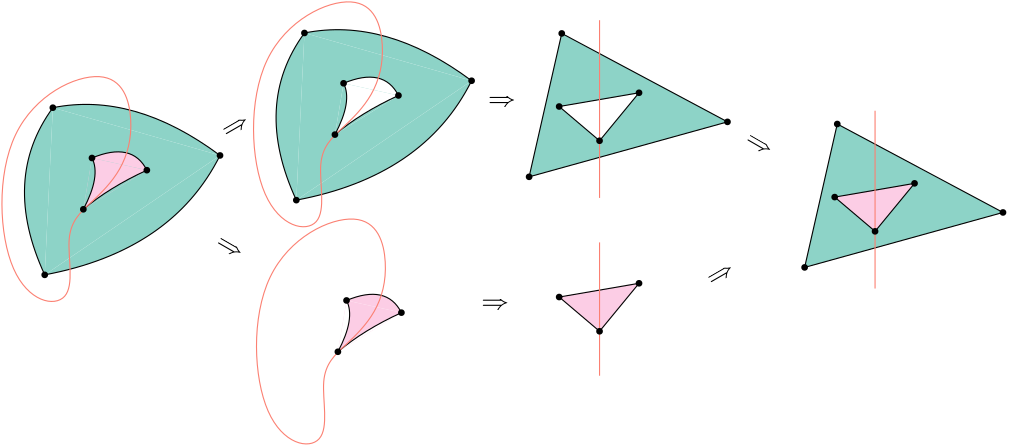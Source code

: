 <?xml version="1.0"?>
<!DOCTYPE ipe SYSTEM "ipe.dtd">
<ipe version="70206" creator="Ipe 7.2.7">
<info created="D:20180427152321" modified="D:20180427152321"/>
<ipestyle name="basic">
<symbol name="arrow/arc(spx)">
<path stroke="sym-stroke" fill="sym-stroke" pen="sym-pen">
0 0 m
-1 0.333 l
-1 -0.333 l
h
</path>
</symbol>
<symbol name="arrow/farc(spx)">
<path stroke="sym-stroke" fill="white" pen="sym-pen">
0 0 m
-1 0.333 l
-1 -0.333 l
h
</path>
</symbol>
<symbol name="arrow/ptarc(spx)">
<path stroke="sym-stroke" fill="sym-stroke" pen="sym-pen">
0 0 m
-1 0.333 l
-0.8 0 l
-1 -0.333 l
h
</path>
</symbol>
<symbol name="arrow/fptarc(spx)">
<path stroke="sym-stroke" fill="white" pen="sym-pen">
0 0 m
-1 0.333 l
-0.8 0 l
-1 -0.333 l
h
</path>
</symbol>
<symbol name="mark/circle(sx)" transformations="translations">
<path fill="sym-stroke">
0.6 0 0 0.6 0 0 e
0.4 0 0 0.4 0 0 e
</path>
</symbol>
<symbol name="mark/disk(sx)" transformations="translations">
<path fill="sym-stroke">
0.6 0 0 0.6 0 0 e
</path>
</symbol>
<symbol name="mark/fdisk(sfx)" transformations="translations">
<group>
<path fill="sym-fill">
0.5 0 0 0.5 0 0 e
</path>
<path fill="sym-stroke" fillrule="eofill">
0.6 0 0 0.6 0 0 e
0.4 0 0 0.4 0 0 e
</path>
</group>
</symbol>
<symbol name="mark/box(sx)" transformations="translations">
<path fill="sym-stroke" fillrule="eofill">
-0.6 -0.6 m
0.6 -0.6 l
0.6 0.6 l
-0.6 0.6 l
h
-0.4 -0.4 m
0.4 -0.4 l
0.4 0.4 l
-0.4 0.4 l
h
</path>
</symbol>
<symbol name="mark/square(sx)" transformations="translations">
<path fill="sym-stroke">
-0.6 -0.6 m
0.6 -0.6 l
0.6 0.6 l
-0.6 0.6 l
h
</path>
</symbol>
<symbol name="mark/fsquare(sfx)" transformations="translations">
<group>
<path fill="sym-fill">
-0.5 -0.5 m
0.5 -0.5 l
0.5 0.5 l
-0.5 0.5 l
h
</path>
<path fill="sym-stroke" fillrule="eofill">
-0.6 -0.6 m
0.6 -0.6 l
0.6 0.6 l
-0.6 0.6 l
h
-0.4 -0.4 m
0.4 -0.4 l
0.4 0.4 l
-0.4 0.4 l
h
</path>
</group>
</symbol>
<symbol name="mark/cross(sx)" transformations="translations">
<group>
<path fill="sym-stroke">
-0.43 -0.57 m
0.57 0.43 l
0.43 0.57 l
-0.57 -0.43 l
h
</path>
<path fill="sym-stroke">
-0.43 0.57 m
0.57 -0.43 l
0.43 -0.57 l
-0.57 0.43 l
h
</path>
</group>
</symbol>
<symbol name="arrow/fnormal(spx)">
<path stroke="sym-stroke" fill="white" pen="sym-pen">
0 0 m
-1 0.333 l
-1 -0.333 l
h
</path>
</symbol>
<symbol name="arrow/pointed(spx)">
<path stroke="sym-stroke" fill="sym-stroke" pen="sym-pen">
0 0 m
-1 0.333 l
-0.8 0 l
-1 -0.333 l
h
</path>
</symbol>
<symbol name="arrow/fpointed(spx)">
<path stroke="sym-stroke" fill="white" pen="sym-pen">
0 0 m
-1 0.333 l
-0.8 0 l
-1 -0.333 l
h
</path>
</symbol>
<symbol name="arrow/linear(spx)">
<path stroke="sym-stroke" pen="sym-pen">
-1 0.333 m
0 0 l
-1 -0.333 l
</path>
</symbol>
<symbol name="arrow/fdouble(spx)">
<path stroke="sym-stroke" fill="white" pen="sym-pen">
0 0 m
-1 0.333 l
-1 -0.333 l
h
-1 0 m
-2 0.333 l
-2 -0.333 l
h
</path>
</symbol>
<symbol name="arrow/double(spx)">
<path stroke="sym-stroke" fill="sym-stroke" pen="sym-pen">
0 0 m
-1 0.333 l
-1 -0.333 l
h
-1 0 m
-2 0.333 l
-2 -0.333 l
h
</path>
</symbol>
<pen name="heavier" value="0.8"/>
<pen name="fat" value="1.2"/>
<pen name="ultrafat" value="2"/>
<symbolsize name="large" value="5"/>
<symbolsize name="small" value="2"/>
<symbolsize name="tiny" value="1.1"/>
<arrowsize name="large" value="10"/>
<arrowsize name="small" value="5"/>
<arrowsize name="tiny" value="3"/>
<color name="red" value="1 0 0"/>
<color name="green" value="0 1 0"/>
<color name="blue" value="0 0 1"/>
<color name="yellow" value="1 1 0"/>
<color name="orange" value="1 0.647 0"/>
<color name="gold" value="1 0.843 0"/>
<color name="purple" value="0.627 0.125 0.941"/>
<color name="gray" value="0.745"/>
<color name="brown" value="0.647 0.165 0.165"/>
<color name="navy" value="0 0 0.502"/>
<color name="pink" value="1 0.753 0.796"/>
<color name="seagreen" value="0.18 0.545 0.341"/>
<color name="turquoise" value="0.251 0.878 0.816"/>
<color name="violet" value="0.933 0.51 0.933"/>
<color name="darkblue" value="0 0 0.545"/>
<color name="darkcyan" value="0 0.545 0.545"/>
<color name="darkgray" value="0.663"/>
<color name="darkgreen" value="0 0.392 0"/>
<color name="darkmagenta" value="0.545 0 0.545"/>
<color name="darkorange" value="1 0.549 0"/>
<color name="darkred" value="0.545 0 0"/>
<color name="lightblue" value="0.678 0.847 0.902"/>
<color name="lightcyan" value="0.878 1 1"/>
<color name="lightgray" value="0.827"/>
<color name="lightgreen" value="0.565 0.933 0.565"/>
<color name="lightyellow" value="1 1 0.878"/>
<dashstyle name="dashed" value="[4] 0"/>
<dashstyle name="dotted" value="[1 3] 0"/>
<dashstyle name="dash dotted" value="[4 2 1 2] 0"/>
<dashstyle name="dash dot dotted" value="[4 2 1 2 1 2] 0"/>
<textsize name="large" value="\large"/>
<textsize name="Large" value="\Large"/>
<textsize name="LARGE" value="\LARGE"/>
<textsize name="huge" value="\huge"/>
<textsize name="Huge" value="\Huge"/>
<textsize name="small" value="\small"/>
<textsize name="footnote" value="\footnotesize"/>
<textsize name="tiny" value="\tiny"/>
<textstyle name="center" begin="\begin{center}" end="\end{center}"/>
<textstyle name="itemize" begin="\begin{itemize}" end="\end{itemize}"/>
<textstyle name="item" begin="\begin{itemize}\item{}" end="\end{itemize}"/>
<gridsize name="4 pts" value="4"/>
<gridsize name="8 pts (~3 mm)" value="8"/>
<gridsize name="16 pts (~6 mm)" value="16"/>
<gridsize name="32 pts (~12 mm)" value="32"/>
<gridsize name="10 pts (~3.5 mm)" value="10"/>
<gridsize name="20 pts (~7 mm)" value="20"/>
<gridsize name="14 pts (~5 mm)" value="14"/>
<gridsize name="28 pts (~10 mm)" value="28"/>
<gridsize name="56 pts (~20 mm)" value="56"/>
<anglesize name="90 deg" value="90"/>
<anglesize name="60 deg" value="60"/>
<anglesize name="45 deg" value="45"/>
<anglesize name="30 deg" value="30"/>
<anglesize name="22.5 deg" value="22.5"/>
<opacity name="10%" value="0.1"/>
<opacity name="30%" value="0.3"/>
<opacity name="50%" value="0.5"/>
<opacity name="75%" value="0.75"/>
<tiling name="falling" angle="-60" step="4" width="1"/>
<tiling name="rising" angle="30" step="4" width="1"/>
</ipestyle>
<ipestyle name="brew">
<color name="aliceblue" value="0.941 0.973 1"/>
<color name="brew1" value="0.552 0.827 0.78"/>
<color name="brew2" value="1 1 0.701"/>
<color name="brew3" value="0.745 0.729 0.854"/>
<color name="brew4" value="0.984 0.501 0.447"/>
<color name="brew5" value="0.501 0.694 0.827"/>
<color name="brew6" value="0.992 0.705 0.384"/>
<color name="brew7" value="0.701 0.87 0.411"/>
<color name="brew8" value="0.988 0.803 0.898"/>
</ipestyle>
<page>
<layer name="alpha"/>
<view layers="alpha" active="alpha"/>
<path layer="alpha" matrix="1 0 0 1 -236.808 7.20612" fill="brew1">
299.192 656.492 m
296.266 596.315 l
359.37 639.299 l
h
</path>
<path matrix="1 0 0 1 -236.808 7.20612" fill="brew8">
313.277 638.384 m
310.167 619.91 l
333.031 633.994 l
h
</path>
<path matrix="1 0 0 1 -236.808 7.20612" stroke="black" fill="brew1">
296.266 596.315 m
280.352 630.702
299.192 656.492 c
</path>
<path matrix="1 0 0 1 -236.808 7.20612" stroke="black" fill="brew1">
299.192 656.492 m
328.458 662.346
359.37 639.299 c
</path>
<path matrix="1 0 0 1 -236.808 7.20612" stroke="black" fill="brew1">
359.37 639.299 m
342.177 604.911
296.266 596.315 c
</path>
<use matrix="1 0 0 1 -236.808 7.20612" name="mark/disk(sx)" pos="299.192 656.492" size="small" stroke="black"/>
<use matrix="1 0 0 1 -236.808 7.20612" name="mark/disk(sx)" pos="296.266 596.315" size="small" stroke="black"/>
<use matrix="1 0 0 1 -236.808 7.20612" name="mark/disk(sx)" pos="359.37 639.299" size="small" stroke="black"/>
<path matrix="1 0 0 1 -236.808 7.20612" stroke="black" fill="brew1">
310.167 619.91 m
319.496 627.775
333.031 633.994 c
</path>
<path matrix="1 0 0 1 -236.808 7.20612" stroke="black" fill="brew8">
333.031 633.994 m
327.727 644.42
313.277 638.384 c
</path>
<path matrix="1 0 0 1 -236.808 7.20612" stroke="black" fill="brew1">
313.277 638.384 m
316.569 631.982
310.167 619.91 c
</path>
<path matrix="1 0 0 1 -236.808 7.20612" stroke="brew4">
309.435 582.596
302.119 612.594
312.525 621.82
324.434 633.446
329.19 651.188
322.056 675.149
277.975 654.228
280.718 588.632 u
</path>
<use matrix="1 0 0 1 -236.808 7.20612" name="mark/disk(sx)" pos="313.277 638.384" size="small" stroke="black"/>
<use matrix="1 0 0 1 -236.808 7.20612" name="mark/disk(sx)" pos="333.031 633.994" size="small" stroke="black"/>
<use matrix="1 0 0 1 -236.808 7.20612" name="mark/disk(sx)" pos="310.167 619.91" size="small" stroke="black"/>
<group matrix="1 0 0 1 -221.667 7.20612">
<path matrix="1 0 0 1 76.4972 -51.2853" fill="brew8">
313.277 638.384 m
310.167 619.91 l
333.031 633.994 l
h
</path>
<path matrix="1 0 0 1 76.4972 -51.2853" stroke="black" fill="white">
310.167 619.91 m
319.496 627.775
333.031 633.994 c
</path>
<path matrix="1 0 0 1 76.4972 -51.2853" stroke="black" fill="brew8">
333.031 633.994 m
327.727 644.42
313.277 638.384 c
</path>
<path matrix="1 0 0 1 76.4972 -51.2853" stroke="black" fill="white">
313.277 638.384 m
316.569 631.982
310.167 619.91 c
</path>
<path matrix="1 0 0 1 76.4972 -51.2853" stroke="brew4">
309.435 582.596
302.119 612.594
312.525 621.82
324.434 633.446
329.19 651.188
322.056 675.149
277.975 654.228
280.718 588.632 u
</path>
<use matrix="1 0 0 1 76.4972 -51.2853" name="mark/disk(sx)" pos="313.277 638.384" size="small" stroke="black"/>
<use matrix="1 0 0 1 76.4972 -51.2853" name="mark/disk(sx)" pos="333.031 633.994" size="small" stroke="black"/>
<use matrix="1 0 0 1 76.4972 -51.2853" name="mark/disk(sx)" pos="310.167 619.91" size="small" stroke="black"/>
</group>
<path matrix="1 0 0 1 -236.808 7.20612" stroke="black" fill="brew1">
482.393 683.229 m
542.053 651.389 l
470.646 631.606 l
h
</path>
<use matrix="1 0 0 1 -236.808 7.20612" name="mark/disk(sx)" pos="482.393 683.229" size="small" stroke="black"/>
<use matrix="1 0 0 1 -236.808 7.20612" name="mark/disk(sx)" pos="470.646 631.606" size="small" stroke="black"/>
<use matrix="1 0 0 1 -236.808 7.20612" name="mark/disk(sx)" pos="542.053 651.389" size="small" stroke="black"/>
<path matrix="1 0 0 1 -236.808 7.20612" stroke="black" fill="brew8">
496 576 m
481.466 588.329 l
510.214 593.275 l
h
</path>
<path matrix="1 0 0 1 -236.808 7.20612" stroke="brew4" fill="brew8">
496 608 m
496 560 l
</path>
<path matrix="1 0 0 1 -236.808 75.7949" stroke="black" fill="white">
496 576 m
481.466 588.329 l
510.214 593.275 l
h
</path>
<path matrix="1 0 0 1 -236.808 7.20612" stroke="brew4" fill="brew1">
496 688 m
496 624 l
</path>
<use matrix="1 0 0 1 -236.808 7.20612" name="mark/disk(sx)" pos="481.466 656.918" size="small" stroke="black"/>
<use matrix="1 0 0 1 -236.808 7.20612" name="mark/disk(sx)" pos="510.214 661.864" size="small" stroke="black"/>
<use matrix="1 0 0 1 -236.808 7.20612" name="mark/disk(sx)" pos="496 644.589" size="small" stroke="black"/>
<use matrix="1 0 0 1 -236.808 7.20612" name="mark/disk(sx)" pos="481.466 588.329" size="small" stroke="black"/>
<use matrix="1 0 0 1 -236.808 7.20612" name="mark/disk(sx)" pos="510.214 593.275" size="small" stroke="black"/>
<use matrix="1 0 0 1 -236.808 7.20612" name="mark/disk(sx)" pos="496 576" size="small" stroke="black"/>
<path matrix="1 0 0 1 -146.236 34.0995" fill="brew1">
299.192 656.492 m
296.266 596.315 l
359.37 639.299 l
h
</path>
<path matrix="1 0 0 1 -146.236 34.0995" fill="white">
313.277 638.384 m
310.167 619.91 l
333.031 633.994 l
h
</path>
<path matrix="1 0 0 1 -146.236 34.0995" stroke="black" fill="brew1">
296.266 596.315 m
280.352 630.702
299.192 656.492 c
</path>
<path matrix="1 0 0 1 -146.236 34.0995" stroke="black" fill="brew1">
299.192 656.492 m
328.458 662.346
359.37 639.299 c
</path>
<path matrix="1 0 0 1 -146.236 34.0995" stroke="black" fill="brew1">
359.37 639.299 m
342.177 604.911
296.266 596.315 c
</path>
<use matrix="1 0 0 1 -146.236 34.0995" name="mark/disk(sx)" pos="299.192 656.492" size="small" stroke="black"/>
<use matrix="1 0 0 1 -146.236 34.0995" name="mark/disk(sx)" pos="296.266 596.315" size="small" stroke="black"/>
<use matrix="1 0 0 1 -146.236 34.0995" name="mark/disk(sx)" pos="359.37 639.299" size="small" stroke="black"/>
<path matrix="1 0 0 1 -146.236 34.0995" stroke="black" fill="brew1">
310.167 619.91 m
319.496 627.775
333.031 633.994 c
</path>
<path matrix="1 0 0 1 -146.236 34.0995" stroke="black" fill="white">
333.031 633.994 m
327.727 644.42
313.277 638.384 c
</path>
<path matrix="1 0 0 1 -146.236 34.0995" stroke="black" fill="brew1">
313.277 638.384 m
316.569 631.982
310.167 619.91 c
</path>
<path matrix="1 0 0 1 -146.236 34.0995" stroke="brew4">
309.435 582.596
302.119 612.594
312.525 621.82
324.434 633.446
329.19 651.188
322.056 675.149
277.975 654.228
280.718 588.632 u
</path>
<use matrix="1 0 0 1 -146.236 34.0995" name="mark/disk(sx)" pos="313.277 638.384" size="small" stroke="black"/>
<use matrix="1 0 0 1 -146.236 34.0995" name="mark/disk(sx)" pos="333.031 633.994" size="small" stroke="black"/>
<use matrix="1 0 0 1 -146.236 34.0995" name="mark/disk(sx)" pos="310.167 619.91" size="small" stroke="black"/>
<path matrix="1 0 0 1 -137.623 -25.4031" stroke="black" fill="brew1">
482.393 683.229 m
542.053 651.389 l
470.646 631.606 l
h
</path>
<use matrix="1 0 0 1 -137.623 -25.4031" name="mark/disk(sx)" pos="482.393 683.229" size="small" stroke="black"/>
<use matrix="1 0 0 1 -137.623 -25.4031" name="mark/disk(sx)" pos="470.646 631.606" size="small" stroke="black"/>
<use matrix="1 0 0 1 -137.623 -25.4031" name="mark/disk(sx)" pos="542.053 651.389" size="small" stroke="black"/>
<path matrix="1 0 0 1 -137.623 43.1856" stroke="black" fill="brew8">
496 576 m
481.466 588.329 l
510.214 593.275 l
h
</path>
<path matrix="1 0 0 1 -137.623 -25.4031" stroke="brew4" fill="brew1">
496 688 m
496 624 l
</path>
<use matrix="1 0 0 1 -137.623 -25.4031" name="mark/disk(sx)" pos="481.466 656.918" size="small" stroke="black"/>
<use matrix="1 0 0 1 -137.623 -25.4031" name="mark/disk(sx)" pos="510.214 661.864" size="small" stroke="black"/>
<use matrix="1 0 0 1 -137.623 -25.4031" name="mark/disk(sx)" pos="496 644.589" size="small" stroke="black"/>
<text matrix="1 0 0 1 19 -74" transformations="translations" pos="205.009 737.975" stroke="black" type="label" width="9.963" height="3.655" depth="0" halign="center" valign="baseline" style="math">\Rightarrow</text>
<text matrix="1 0 0 1 16.6222 -147.03" transformations="translations" pos="205.009 737.975" stroke="black" type="label" width="9.963" height="3.655" depth="0" halign="center" valign="baseline" style="math">\Rightarrow</text>
<text matrix="0.866025 0.5 -0.5 0.866025 319.806 -84.8902" transformations="rigid" pos="205.009 737.975" stroke="black" type="label" width="9.963" height="3.655" depth="0" halign="center" valign="center" style="math">\Rightarrow</text>
<text matrix="0.866025 -0.5 0.5 0.866025 -420.684 76.513" transformations="rigid" pos="205.009 737.975" stroke="black" type="label" width="9.963" height="3.655" depth="0" halign="center" valign="center" style="math">\Rightarrow</text>
<text matrix="0.866025 0.5 -0.5 0.866025 494.399 -138.219" transformations="rigid" pos="205.009 737.975" stroke="black" type="label" width="9.963" height="3.655" depth="0" halign="center" valign="center" style="math">\Rightarrow</text>
<text matrix="0.866025 -0.5 0.5 0.866025 -230.126 113.537" transformations="rigid" pos="205.009 737.975" stroke="black" type="label" width="9.963" height="3.655" depth="0" halign="center" valign="center" style="math">\Rightarrow</text>
</page>
</ipe>
